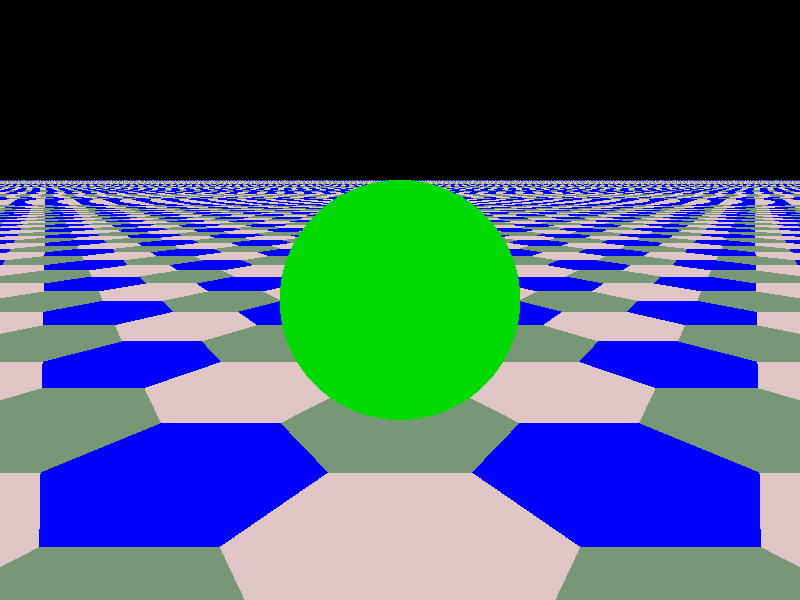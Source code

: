 #include "colors.inc"
#include "shapes.inc"
#include "textures.inc"

camera
   {
   location <0, 2, -3>
   look_at <0, 1, 2>
   }

//plane
//   {
//   z,0
//   pigment
//      {
////      image_map {gif "oracle7.gif"}
////      checker color Red color Blue
//      hexagon color Red color Green color Blue
//      }
//   rotate x*90
//   }

plane
   {
   y,0
   pigment
      {
      hexagon color Pink color DarkGreen color Blue
      }
   }

//sphere
//   {
//   <0, 1, 2>, 1
//   
////     pigment {color Yellow}  // Yellow is pre-defined in COLORS.INC
//
////   texture
////      {
//      PinkAlabaster
//      finish
//         {
////         specular   1 
////         roughness  0.0001 
////         reflection 0.5
//
//         ambient 0
//         diffuse 0
//
//         reflection 1
//         }
////      }
//
////   texture
////      {
////      PinkAlabaster
////      }
//
////   texture
////      {
////      pigment
////         {
////         DMFWood1
////         scale 4
////         }
////      finish {Shiny}
////      }
//
////   texture 
////      {
////      pigment {color Yellow}  // Yellow is pre-defined in COLORS.INC
////      normal {bumps 0.4 scale 0.1}
////      finish {phong 1}
////      }
//
////   texture
////      {
////      pigment
////         {
////         wood
////         color_map
////            {
////            [0.0 color DarkTan]
////            [0.9 color DarkBrown]
////            [1.0 color VeryDarkBrown]
////            }
////         turbulence 0.05
////         scale <0.2, 0.3, 1>
////         }
////      finish {phong 1}
////      }
//   }



sphere
   {
   <0, 1, 2>, 1
   
   texture
      {
      finish
         {
//         ambient .3
//         diffuse 0

         specular   1 
         roughness  0.0001 
         reflection 0.8
         }
      pigment
         {
         color green .7
         }
      }

   }



light_source
   {
   <2, 4, -3> color White
   }

//fog
//   {
//   color Black
//   distance 300
//   }
